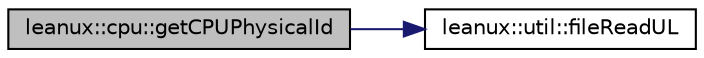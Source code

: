 digraph "leanux::cpu::getCPUPhysicalId"
{
 // LATEX_PDF_SIZE
  bgcolor="transparent";
  edge [fontname="Helvetica",fontsize="10",labelfontname="Helvetica",labelfontsize="10"];
  node [fontname="Helvetica",fontsize="10",shape=record];
  rankdir="LR";
  Node1 [label="leanux::cpu::getCPUPhysicalId",height=0.2,width=0.4,color="black", fillcolor="grey75", style="filled", fontcolor="black",tooltip="get the physical id of the logical CPU from /sys/devices/system/cpu/cpuX/physical_package_id."];
  Node1 -> Node2 [color="midnightblue",fontsize="10",style="solid",fontname="Helvetica"];
  Node2 [label="leanux::util::fileReadUL",height=0.2,width=0.4,color="black",URL="$namespaceleanux_1_1util.html#a1e9a1206d94b2f96e8e0c6adc4e4cd12",tooltip="read the first data in the file as a string representation of a unsigned long."];
}
